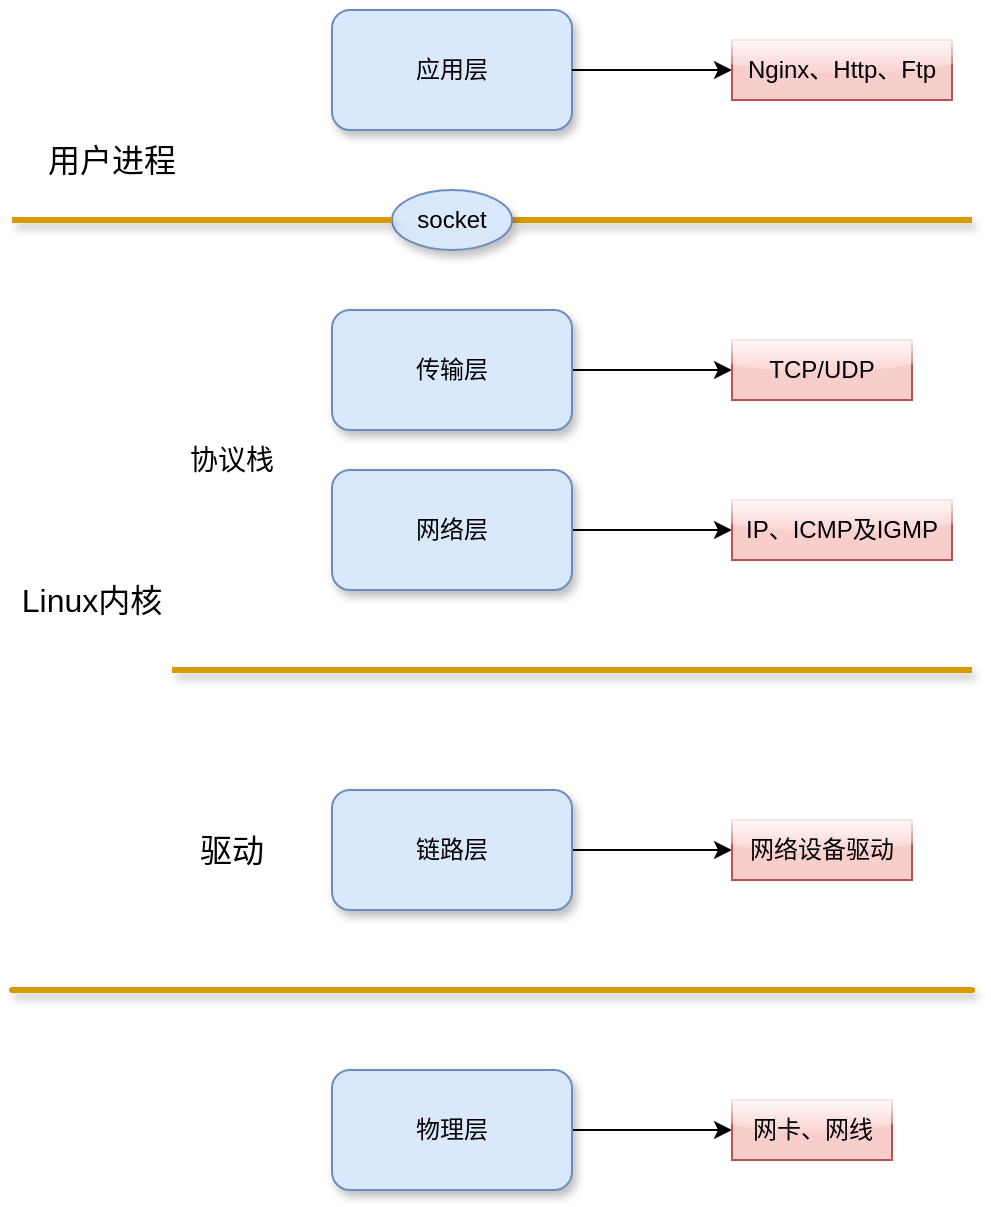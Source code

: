 <mxfile version="20.0.3" type="github">
  <diagram id="PQm8uec5uhqIaXhXvKOM" name="Page-1">
    <mxGraphModel dx="1298" dy="795" grid="1" gridSize="10" guides="1" tooltips="1" connect="1" arrows="1" fold="1" page="1" pageScale="1" pageWidth="850" pageHeight="1100" math="0" shadow="0">
      <root>
        <mxCell id="0" />
        <mxCell id="1" parent="0" />
        <mxCell id="gfmRXfd2IlecaFOA3FML-16" value="应用层" style="rounded=1;whiteSpace=wrap;html=1;fillColor=#dae8fc;strokeColor=#6c8ebf;shadow=1;sketch=0;glass=0;" vertex="1" parent="1">
          <mxGeometry x="360" y="110" width="120" height="60" as="geometry" />
        </mxCell>
        <mxCell id="gfmRXfd2IlecaFOA3FML-7" value="" style="edgeStyle=orthogonalEdgeStyle;rounded=0;orthogonalLoop=1;jettySize=auto;html=1;" edge="1" parent="1" source="gfmRXfd2IlecaFOA3FML-1">
          <mxGeometry relative="1" as="geometry">
            <mxPoint x="560" y="670" as="targetPoint" />
          </mxGeometry>
        </mxCell>
        <mxCell id="gfmRXfd2IlecaFOA3FML-1" value="物理层" style="rounded=1;whiteSpace=wrap;html=1;fillColor=#dae8fc;strokeColor=#6c8ebf;shadow=1;" vertex="1" parent="1">
          <mxGeometry x="360" y="640" width="120" height="60" as="geometry" />
        </mxCell>
        <mxCell id="gfmRXfd2IlecaFOA3FML-20" value="" style="edgeStyle=orthogonalEdgeStyle;rounded=0;orthogonalLoop=1;jettySize=auto;html=1;strokeWidth=1;" edge="1" parent="1" source="gfmRXfd2IlecaFOA3FML-3">
          <mxGeometry relative="1" as="geometry">
            <mxPoint x="560" y="530" as="targetPoint" />
          </mxGeometry>
        </mxCell>
        <mxCell id="gfmRXfd2IlecaFOA3FML-3" value="链路层" style="rounded=1;whiteSpace=wrap;html=1;fillColor=#dae8fc;strokeColor=#6c8ebf;shadow=1;" vertex="1" parent="1">
          <mxGeometry x="360" y="500" width="120" height="60" as="geometry" />
        </mxCell>
        <mxCell id="gfmRXfd2IlecaFOA3FML-4" value="" style="endArrow=none;html=1;rounded=0;fillColor=#ffe6cc;strokeColor=#d79b00;strokeWidth=3;sketch=1;shadow=1;" edge="1" parent="1">
          <mxGeometry width="50" height="50" relative="1" as="geometry">
            <mxPoint x="200" y="600" as="sourcePoint" />
            <mxPoint x="680" y="600" as="targetPoint" />
          </mxGeometry>
        </mxCell>
        <mxCell id="gfmRXfd2IlecaFOA3FML-8" value="网卡、网线" style="text;html=1;align=center;verticalAlign=middle;resizable=0;points=[];autosize=1;strokeColor=#b85450;fillColor=#f8cecc;glass=1;" vertex="1" parent="1">
          <mxGeometry x="560" y="655" width="80" height="30" as="geometry" />
        </mxCell>
        <mxCell id="gfmRXfd2IlecaFOA3FML-9" value="" style="endArrow=none;html=1;rounded=0;fillColor=#ffe6cc;strokeColor=#d79b00;strokeWidth=3;shadow=1;" edge="1" parent="1">
          <mxGeometry width="50" height="50" relative="1" as="geometry">
            <mxPoint x="280" y="440" as="sourcePoint" />
            <mxPoint x="680" y="440" as="targetPoint" />
          </mxGeometry>
        </mxCell>
        <mxCell id="gfmRXfd2IlecaFOA3FML-23" value="" style="edgeStyle=orthogonalEdgeStyle;rounded=0;orthogonalLoop=1;jettySize=auto;html=1;strokeWidth=1;" edge="1" parent="1" source="gfmRXfd2IlecaFOA3FML-10">
          <mxGeometry relative="1" as="geometry">
            <mxPoint x="560" y="370" as="targetPoint" />
          </mxGeometry>
        </mxCell>
        <mxCell id="gfmRXfd2IlecaFOA3FML-10" value="网络层" style="rounded=1;whiteSpace=wrap;html=1;fillColor=#dae8fc;strokeColor=#6c8ebf;sketch=0;shadow=1;" vertex="1" parent="1">
          <mxGeometry x="360" y="340" width="120" height="60" as="geometry" />
        </mxCell>
        <mxCell id="gfmRXfd2IlecaFOA3FML-25" value="" style="edgeStyle=orthogonalEdgeStyle;rounded=0;orthogonalLoop=1;jettySize=auto;html=1;strokeWidth=1;" edge="1" parent="1" source="gfmRXfd2IlecaFOA3FML-11">
          <mxGeometry relative="1" as="geometry">
            <mxPoint x="560" y="290" as="targetPoint" />
          </mxGeometry>
        </mxCell>
        <mxCell id="gfmRXfd2IlecaFOA3FML-11" value="传输层" style="rounded=1;whiteSpace=wrap;html=1;fillColor=#dae8fc;strokeColor=#6c8ebf;shadow=1;sketch=0;" vertex="1" parent="1">
          <mxGeometry x="360" y="260" width="120" height="60" as="geometry" />
        </mxCell>
        <mxCell id="gfmRXfd2IlecaFOA3FML-12" value="" style="endArrow=none;html=1;rounded=0;fillColor=#ffe6cc;strokeColor=#d79b00;strokeWidth=3;startArrow=none;shadow=1;" edge="1" parent="1" source="gfmRXfd2IlecaFOA3FML-13">
          <mxGeometry width="50" height="50" relative="1" as="geometry">
            <mxPoint x="200" y="240" as="sourcePoint" />
            <mxPoint x="680" y="215" as="targetPoint" />
          </mxGeometry>
        </mxCell>
        <mxCell id="gfmRXfd2IlecaFOA3FML-13" value="socket" style="ellipse;whiteSpace=wrap;html=1;fillColor=#dae8fc;strokeColor=#6c8ebf;rounded=1;shadow=1;sketch=0;" vertex="1" parent="1">
          <mxGeometry x="390" y="200" width="60" height="30" as="geometry" />
        </mxCell>
        <mxCell id="gfmRXfd2IlecaFOA3FML-15" value="" style="endArrow=none;html=1;rounded=0;fillColor=#ffe6cc;strokeColor=#d79b00;strokeWidth=3;shadow=1;" edge="1" parent="1" target="gfmRXfd2IlecaFOA3FML-13">
          <mxGeometry width="50" height="50" relative="1" as="geometry">
            <mxPoint x="200" y="215" as="sourcePoint" />
            <mxPoint x="660" y="240" as="targetPoint" />
          </mxGeometry>
        </mxCell>
        <mxCell id="gfmRXfd2IlecaFOA3FML-27" value="" style="edgeStyle=orthogonalEdgeStyle;rounded=0;orthogonalLoop=1;jettySize=auto;html=1;strokeWidth=1;" edge="1" parent="1" source="gfmRXfd2IlecaFOA3FML-16">
          <mxGeometry relative="1" as="geometry">
            <mxPoint x="560" y="140" as="targetPoint" />
          </mxGeometry>
        </mxCell>
        <mxCell id="gfmRXfd2IlecaFOA3FML-21" value="网络设备驱动" style="text;html=1;strokeColor=#b85450;fillColor=#f8cecc;align=center;verticalAlign=middle;whiteSpace=wrap;rounded=0;glass=1;" vertex="1" parent="1">
          <mxGeometry x="560" y="515" width="90" height="30" as="geometry" />
        </mxCell>
        <mxCell id="gfmRXfd2IlecaFOA3FML-28" value="IP、ICMP及IGMP" style="text;html=1;strokeColor=#b85450;fillColor=#f8cecc;align=center;verticalAlign=middle;whiteSpace=wrap;rounded=0;glass=1;" vertex="1" parent="1">
          <mxGeometry x="560" y="355" width="110" height="30" as="geometry" />
        </mxCell>
        <mxCell id="gfmRXfd2IlecaFOA3FML-29" value="TCP/UDP" style="text;html=1;strokeColor=#b85450;fillColor=#f8cecc;align=center;verticalAlign=middle;whiteSpace=wrap;rounded=0;glass=1;sketch=0;shadow=0;" vertex="1" parent="1">
          <mxGeometry x="560" y="275" width="90" height="30" as="geometry" />
        </mxCell>
        <mxCell id="gfmRXfd2IlecaFOA3FML-30" value="Nginx、Http、Ftp" style="text;html=1;strokeColor=#b85450;fillColor=#f8cecc;align=center;verticalAlign=middle;whiteSpace=wrap;rounded=0;glass=1;" vertex="1" parent="1">
          <mxGeometry x="560" y="125" width="110" height="30" as="geometry" />
        </mxCell>
        <mxCell id="gfmRXfd2IlecaFOA3FML-31" value="用户进程" style="text;html=1;strokeColor=none;fillColor=none;align=center;verticalAlign=middle;whiteSpace=wrap;rounded=0;strokeWidth=4;fontSize=16;glass=0;sketch=0;shadow=0;" vertex="1" parent="1">
          <mxGeometry x="210" y="170" width="80" height="30" as="geometry" />
        </mxCell>
        <mxCell id="gfmRXfd2IlecaFOA3FML-32" value="Linux内核" style="text;html=1;strokeColor=none;fillColor=none;align=center;verticalAlign=middle;whiteSpace=wrap;rounded=0;fontSize=16;" vertex="1" parent="1">
          <mxGeometry x="200" y="390" width="80" height="30" as="geometry" />
        </mxCell>
        <mxCell id="gfmRXfd2IlecaFOA3FML-33" value="协议栈" style="text;html=1;strokeColor=none;fillColor=none;align=center;verticalAlign=middle;whiteSpace=wrap;rounded=0;fontSize=14;" vertex="1" parent="1">
          <mxGeometry x="280" y="320" width="60" height="30" as="geometry" />
        </mxCell>
        <mxCell id="gfmRXfd2IlecaFOA3FML-34" value="驱动" style="text;html=1;strokeColor=none;fillColor=none;align=center;verticalAlign=middle;whiteSpace=wrap;rounded=0;fontSize=16;" vertex="1" parent="1">
          <mxGeometry x="280" y="515" width="60" height="30" as="geometry" />
        </mxCell>
      </root>
    </mxGraphModel>
  </diagram>
</mxfile>
